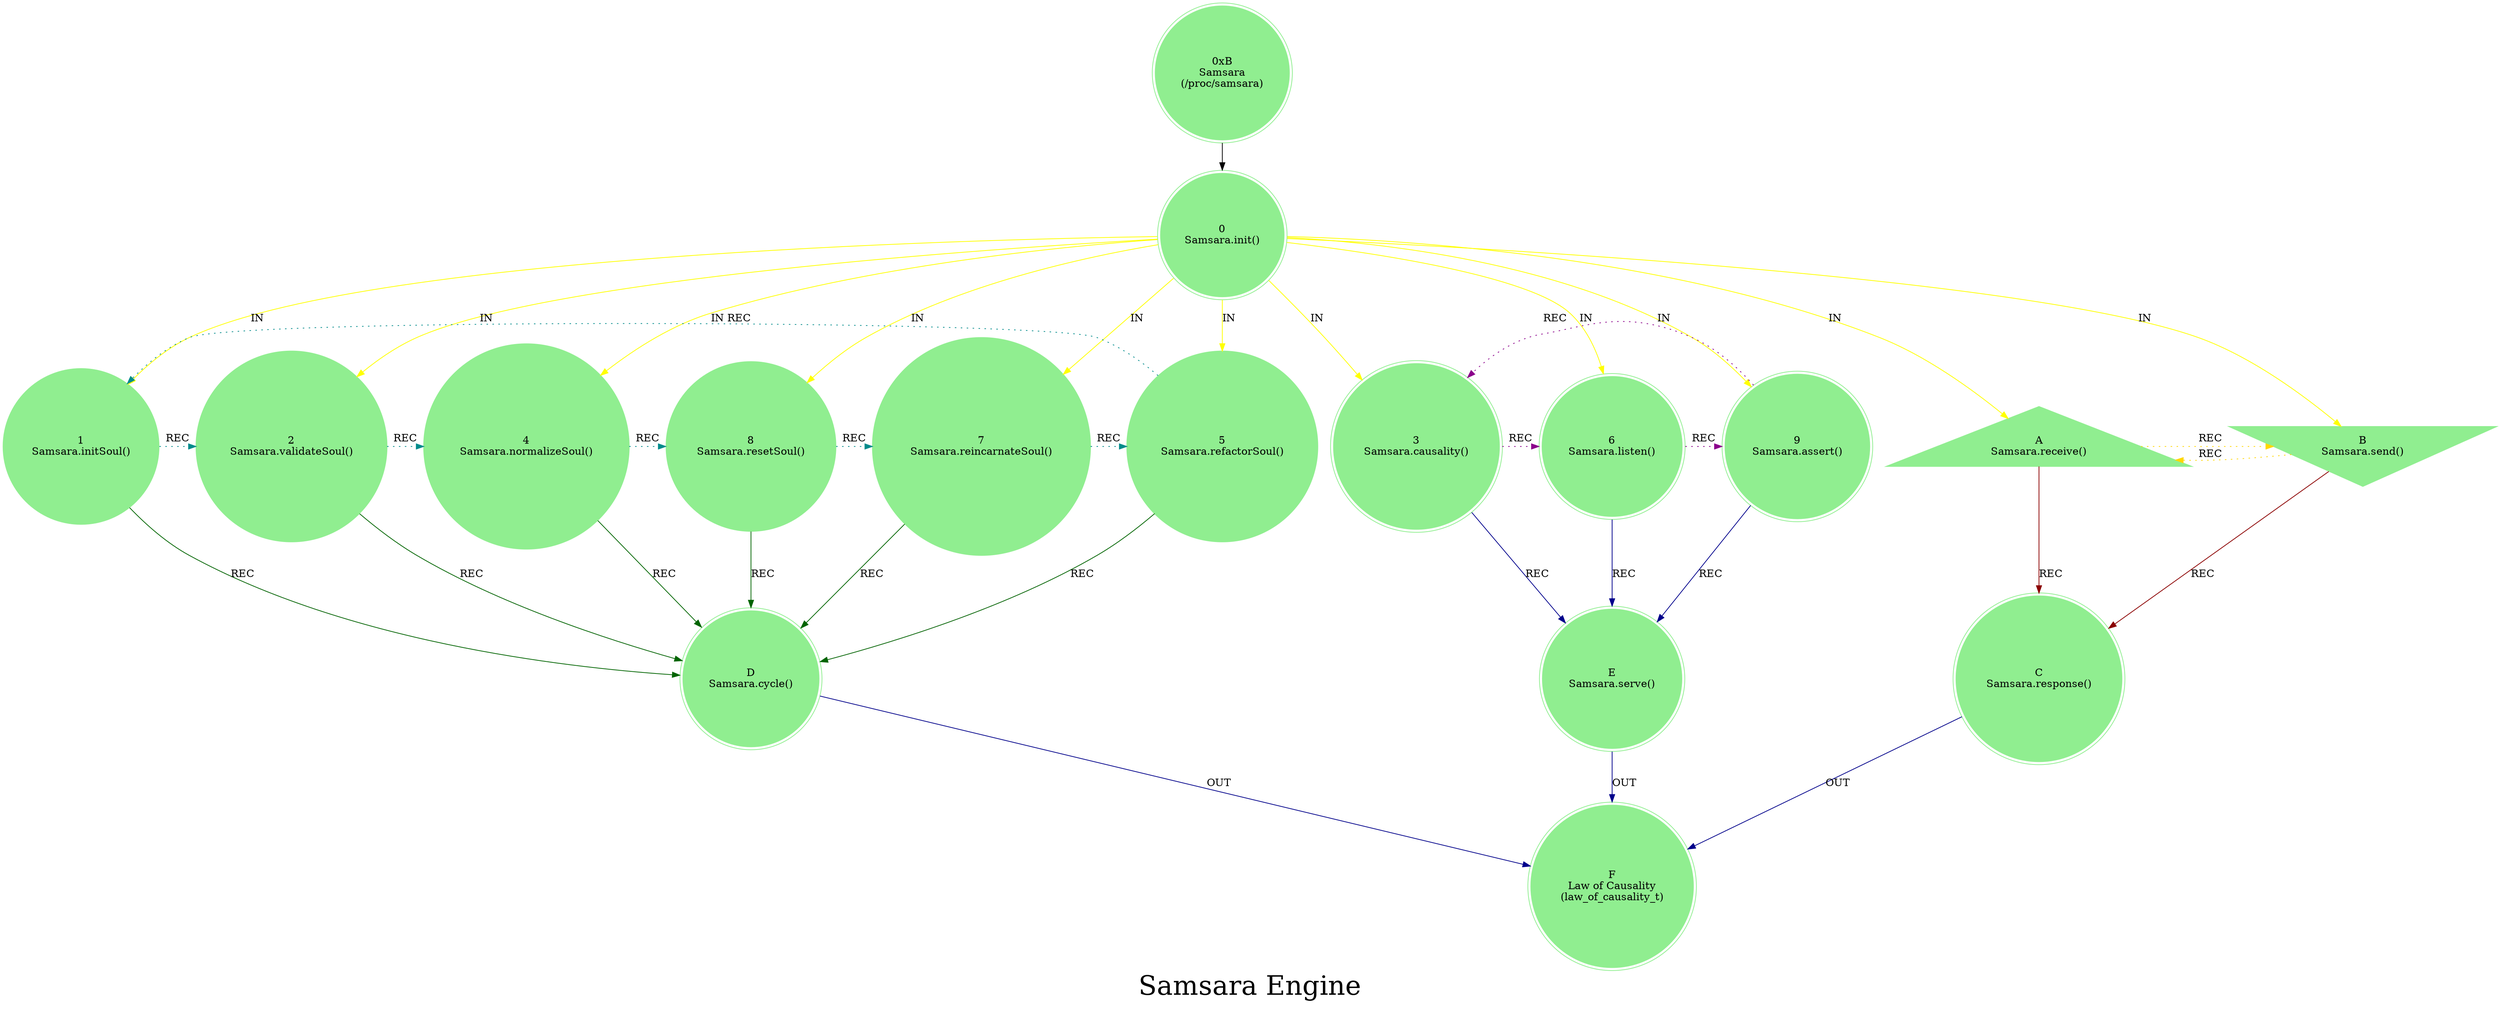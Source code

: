 strict digraph G {
    label = "Samsara Engine";
    style = filled;
    color = lightgrey;
    fontsize = "36";
    comment = "";
    node [shape = circle; style = filled; color = lightgreen;];
    
    spark_b_mythos_t [label = "0xB\nSamsara\n(/proc/samsara)";shape = doublecircle;];
    
    // r0::meta();r1,r2,r4,r8,r7,r5;r3,r6,r;ra::receive(),rb::send(),rc::dispatch(),rd::commit(),re::serve(),rf::exec() 
    spark_0_samsara_t [label = "0\nSamsara.init()";shape = doublecircle;comment = "Engine Init";];
    spark_1_samsara_t [label = "1\nSamsara.initSoul()";shape = circle;comment = "create new Soul";];
    spark_2_samsara_t [label = "2\nSamsara.validateSoul()";shape = circle;comment = "validate Soul integrity";];
    spark_4_samsara_t [label = "4\nSamsara.normalizeSoul()";shape = circle;comment = "normalize Soul";];
    spark_8_samsara_t [label = "8\nSamsara.resetSoul()";shape = circle;comment = "reset Soul";];
    spark_7_samsara_t [label = "7\nSamsara.reincarnateSoul()";shape = circle;comment = "reincarnate Soul";];
    spark_5_samsara_t [label = "5\nSamsara.refactorSoul()";shape = circle;comment = "refactor Soul";];
    spark_3_samsara_t [label = "3\nSamsara.causality()";shape = doublecircle;comment = "";];
    spark_6_samsara_t [label = "6\nSamsara.listen()";shape = doublecircle;comment = "";];
    spark_9_samsara_t [label = "9\nSamsara.assert()";shape = doublecircle;comment = "";];
    spark_a_samsara_t [label = "A\nSamsara.receive()";shape = triangle;comment = "";];
    spark_b_samsara_t [label = "B\nSamsara.send()";shape = invtriangle;comment = "";];
    spark_c_samsara_t [label = "C\nSamsara.response()";shape = doublecircle;comment = "";];
    spark_d_samsara_t [label = "D\nSamsara.cycle()";shape = doublecircle;comment = "`/proc/cycle`";];
    spark_e_samsara_t [label = "E\nSamsara.serve()";shape = doublecircle;comment = "`/proc/samsara`";];
    spark_f_samsara_t [label = "F\nLaw of Causality\n(law_of_causality_t)";shape = doublecircle;comment = "`/proc/causality`";];
    
    // IN = Input
    // OUT = Output
    // REC = Recursion
    spark_0_samsara_t -> {spark_a_samsara_t spark_b_samsara_t spark_1_samsara_t spark_2_samsara_t spark_3_samsara_t spark_4_samsara_t spark_5_samsara_t spark_6_samsara_t spark_7_samsara_t spark_8_samsara_t spark_9_samsara_t} [label = "IN"; color = yellow; comment = "";];
    
    {spark_a_samsara_t spark_b_samsara_t} -> spark_c_samsara_t [label = "REC"; color = darkred; comment = "";];
    {spark_1_samsara_t spark_2_samsara_t spark_4_samsara_t spark_8_samsara_t spark_7_samsara_t spark_5_samsara_t} -> spark_d_samsara_t [label = "REC"; color = darkgreen; comment = "";];
    {spark_3_samsara_t spark_6_samsara_t spark_9_samsara_t} -> spark_e_samsara_t [label = "REC"; color = darkblue; comment = "";];
    
    spark_1_samsara_t -> spark_2_samsara_t -> spark_4_samsara_t -> spark_8_samsara_t -> spark_7_samsara_t -> spark_5_samsara_t -> spark_1_samsara_t [label = "REC"; color = darkcyan; comment = ""; style = dotted; constraint = false;];
    spark_3_samsara_t -> spark_6_samsara_t -> spark_9_samsara_t -> spark_3_samsara_t [label = "REC"; color = darkmagenta; comment = ""; style = dotted; constraint = false;];
    spark_a_samsara_t -> spark_b_samsara_t -> spark_a_samsara_t [label = "REC"; color = gold; comment = ""; style = dotted; constraint = false;];
    
    {spark_c_samsara_t spark_d_samsara_t spark_e_samsara_t} -> spark_f_samsara_t [label = "OUT"; color = darkblue; comment = "";];
    
    spark_b_mythos_t -> spark_0_samsara_t;
}